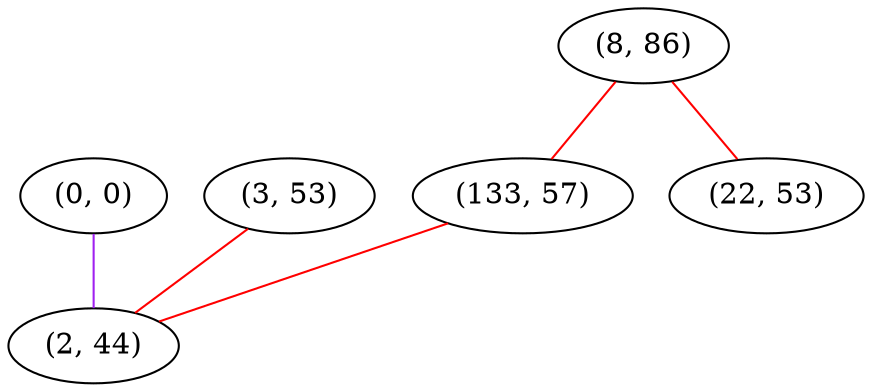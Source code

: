 graph "" {
"(0, 0)";
"(8, 86)";
"(3, 53)";
"(133, 57)";
"(2, 44)";
"(22, 53)";
"(0, 0)" -- "(2, 44)"  [color=purple, key=0, weight=4];
"(8, 86)" -- "(133, 57)"  [color=red, key=0, weight=1];
"(8, 86)" -- "(22, 53)"  [color=red, key=0, weight=1];
"(3, 53)" -- "(2, 44)"  [color=red, key=0, weight=1];
"(133, 57)" -- "(2, 44)"  [color=red, key=0, weight=1];
}
